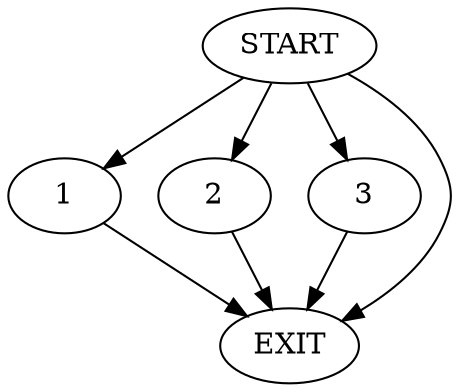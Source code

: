 digraph { 
0 [label="START"];
1;
2;
3;
4[label="EXIT"];
0 -> 4;
0 -> 1;
0:s2 -> 2;
0:s3 -> 3;
1 -> 4;
2 -> 4;
3 -> 4;
}